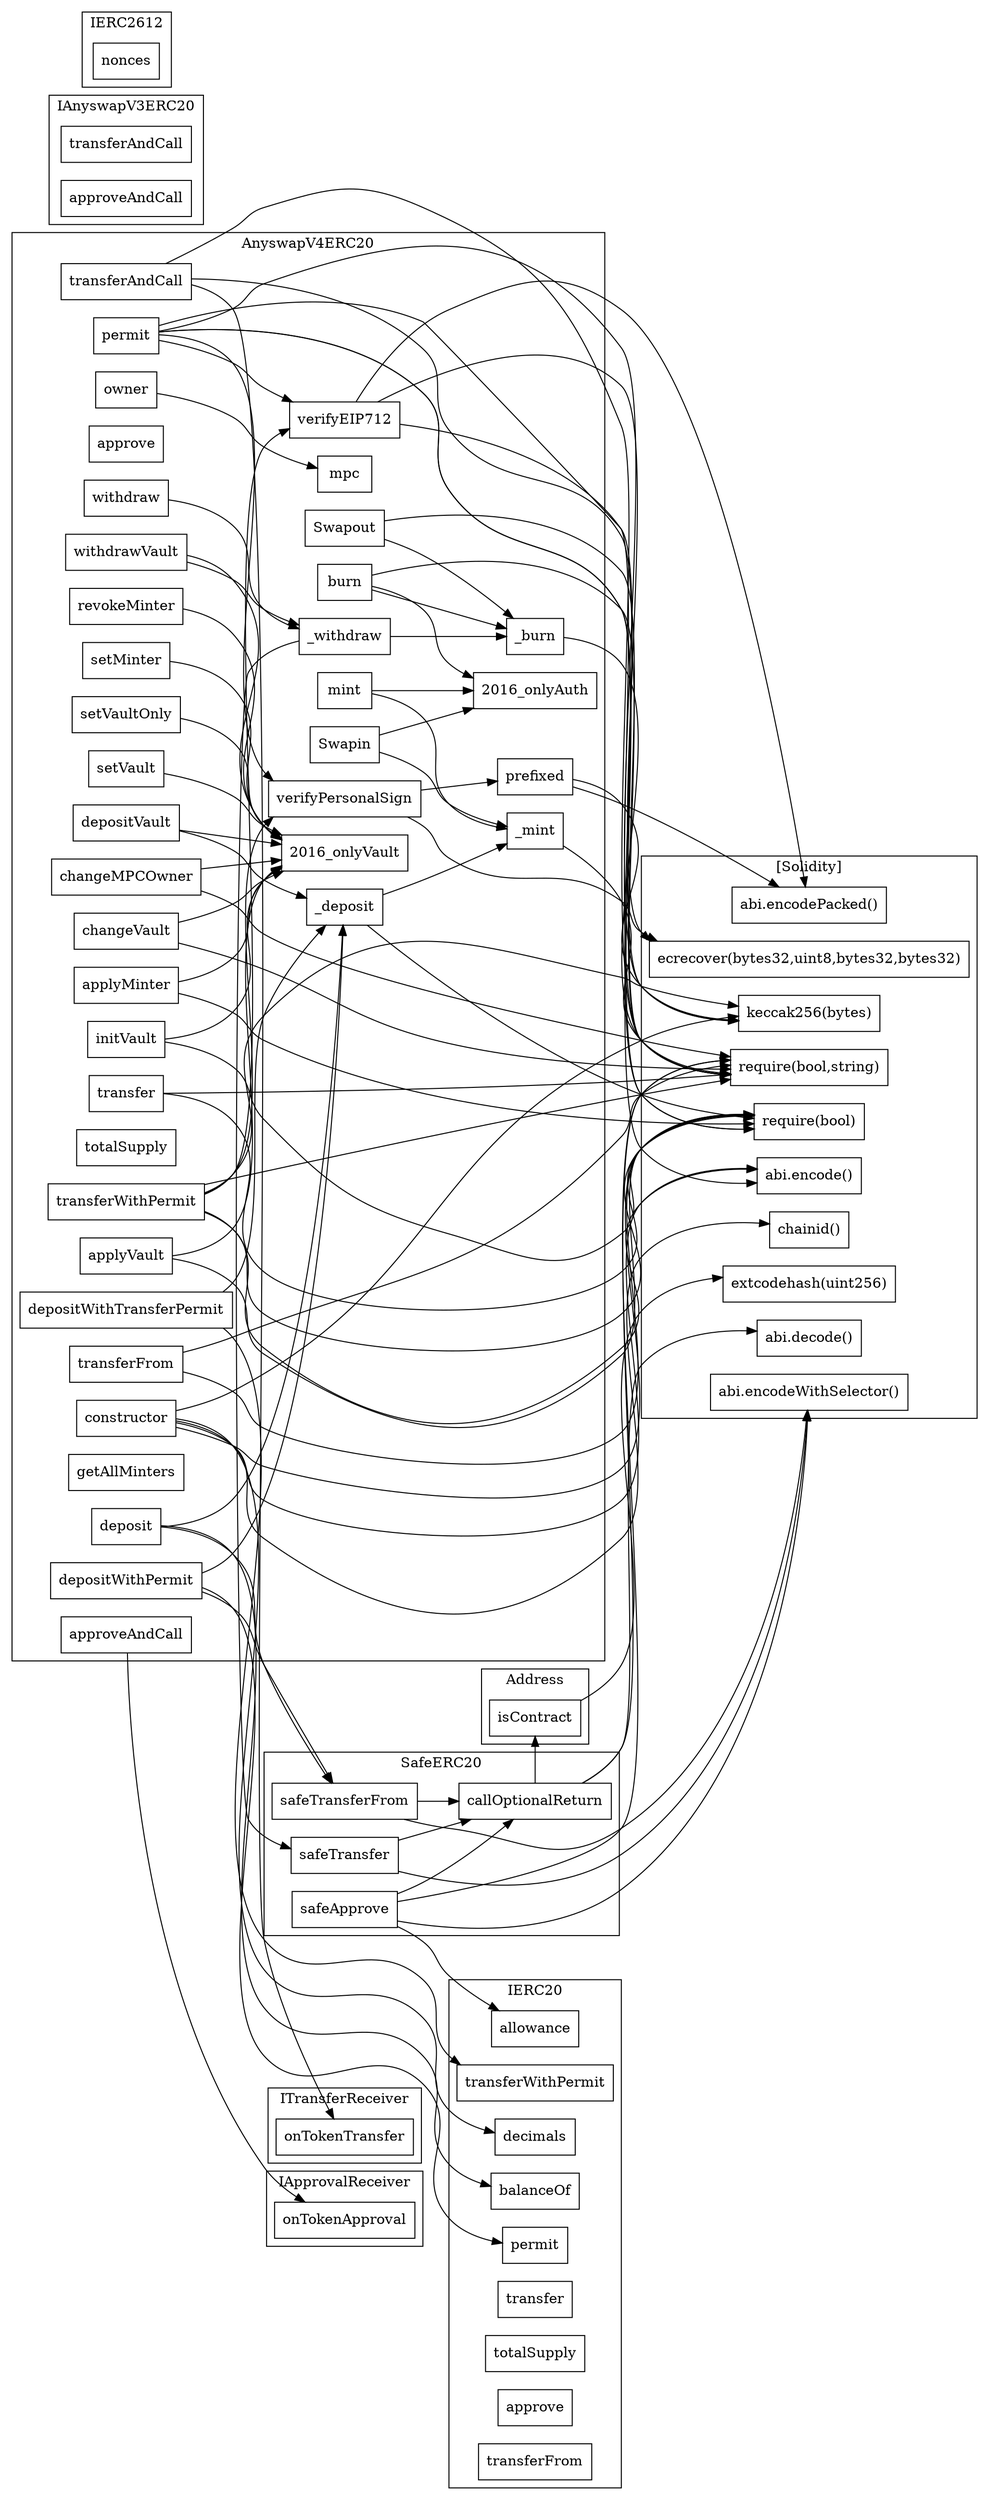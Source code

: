 strict digraph {
rankdir="LR"
node [shape=box]
subgraph cluster_2016_AnyswapV4ERC20 {
label = "AnyswapV4ERC20"
"2016_deposit" [label="deposit"]
"2016__withdraw" [label="_withdraw"]
"2016_mpc" [label="mpc"]
"2016_transferAndCall" [label="transferAndCall"]
"2016_permit" [label="permit"]
"2016_verifyEIP712" [label="verifyEIP712"]
"2016_approve" [label="approve"]
"2016_transfer" [label="transfer"]
"2016_initVault" [label="initVault"]
"2016_burn" [label="burn"]
"2016_mint" [label="mint"]
"2016_owner" [label="owner"]
"2016_changeMPCOwner" [label="changeMPCOwner"]
"2016_withdrawVault" [label="withdrawVault"]
"2016_setVaultOnly" [label="setVaultOnly"]
"2016_Swapout" [label="Swapout"]
"2016_applyMinter" [label="applyMinter"]
"2016_changeVault" [label="changeVault"]
"2016__mint" [label="_mint"]
"2016_withdraw" [label="withdraw"]
"2016_verifyPersonalSign" [label="verifyPersonalSign"]
"2016_setVault" [label="setVault"]
"2016_revokeMinter" [label="revokeMinter"]
"2016_transferWithPermit" [label="transferWithPermit"]
"2016_totalSupply" [label="totalSupply"]
"2016_setMinter" [label="setMinter"]
"2016_approveAndCall" [label="approveAndCall"]
"2016_depositWithPermit" [label="depositWithPermit"]
"2016_transferFrom" [label="transferFrom"]
"2016_depositWithTransferPermit" [label="depositWithTransferPermit"]
"2016__deposit" [label="_deposit"]
"2016_prefixed" [label="prefixed"]
"2016_getAllMinters" [label="getAllMinters"]
"2016_depositVault" [label="depositVault"]
"2016_applyVault" [label="applyVault"]
"2016__burn" [label="_burn"]
"2016_constructor" [label="constructor"]
"2016_Swapin" [label="Swapin"]
"2016_Swapin" -> "2016_onlyAuth"
"2016_Swapin" -> "2016__mint"
"2016_depositWithTransferPermit" -> "2016__deposit"
"2016_setMinter" -> "2016_onlyVault"
"2016_mint" -> "2016__mint"
"2016_withdrawVault" -> "2016_onlyVault"
"2016_transferWithPermit" -> "2016_verifyEIP712"
"2016_applyMinter" -> "2016_onlyVault"
"2016_initVault" -> "2016_onlyVault"
"2016_mint" -> "2016_onlyAuth"
"2016_depositWithPermit" -> "2016__deposit"
"2016_burn" -> "2016__burn"
"2016_changeVault" -> "2016_onlyVault"
"2016_withdraw" -> "2016__withdraw"
"2016_transferWithPermit" -> "2016_verifyPersonalSign"
"2016_applyVault" -> "2016_onlyVault"
"2016_verifyPersonalSign" -> "2016_prefixed"
"2016__deposit" -> "2016__mint"
"2016_withdrawVault" -> "2016__withdraw"
"2016__withdraw" -> "2016__burn"
"2016_changeMPCOwner" -> "2016_onlyVault"
"2016_setVaultOnly" -> "2016_onlyVault"
"2016_owner" -> "2016_mpc"
"2016_deposit" -> "2016__deposit"
"2016_depositVault" -> "2016__deposit"
"2016_burn" -> "2016_onlyAuth"
"2016_permit" -> "2016_verifyPersonalSign"
"2016_Swapout" -> "2016__burn"
"2016_revokeMinter" -> "2016_onlyVault"
"2016_permit" -> "2016_verifyEIP712"
"2016_depositVault" -> "2016_onlyVault"
"2016_setVault" -> "2016_onlyVault"
}subgraph cluster_162_ITransferReceiver {
label = "ITransferReceiver"
"162_onTokenTransfer" [label="onTokenTransfer"]
}subgraph cluster_200_Address {
label = "Address"
"200_isContract" [label="isContract"]
}subgraph cluster_110_IERC20 {
label = "IERC20"
"110_permit" [label="permit"]
"110_balanceOf" [label="balanceOf"]
"110_transferWithPermit" [label="transferWithPermit"]
"110_allowance" [label="allowance"]
"110_decimals" [label="decimals"]
"110_transfer" [label="transfer"]
"110_totalSupply" [label="totalSupply"]
"110_approve" [label="approve"]
"110_transferFrom" [label="transferFrom"]
}subgraph cluster_174_IApprovalReceiver {
label = "IApprovalReceiver"
"174_onTokenApproval" [label="onTokenApproval"]
}subgraph cluster_150_IAnyswapV3ERC20 {
label = "IAnyswapV3ERC20"
"150_transferAndCall" [label="transferAndCall"]
"150_approveAndCall" [label="approveAndCall"]
}subgraph cluster_120_IERC2612 {
label = "IERC2612"
"120_nonces" [label="nonces"]
}subgraph cluster_349_SafeERC20 {
label = "SafeERC20"
"349_callOptionalReturn" [label="callOptionalReturn"]
"349_safeTransferFrom" [label="safeTransferFrom"]
"349_safeApprove" [label="safeApprove"]
"349_safeTransfer" [label="safeTransfer"]
"349_safeApprove" -> "349_callOptionalReturn"
"349_safeTransfer" -> "349_callOptionalReturn"
"349_safeTransferFrom" -> "349_callOptionalReturn"
}subgraph cluster_solidity {
label = "[Solidity]"
"require(bool,string)" 
"abi.encodePacked()" 
"extcodehash(uint256)" 
"abi.encode()" 
"ecrecover(bytes32,uint8,bytes32,bytes32)" 
"abi.decode()" 
"require(bool)" 
"keccak256(bytes)" 
"chainid()" 
"abi.encodeWithSelector()" 
"2016_transferFrom" -> "require(bool,string)"
"349_callOptionalReturn" -> "abi.decode()"
"2016_applyVault" -> "require(bool)"
"2016_burn" -> "require(bool,string)"
"2016__burn" -> "require(bool,string)"
"2016_transferAndCall" -> "require(bool,string)"
"2016_permit" -> "require(bool,string)"
"2016_changeVault" -> "require(bool,string)"
"2016_initVault" -> "require(bool)"
"2016_verifyEIP712" -> "ecrecover(bytes32,uint8,bytes32,bytes32)"
"2016_transfer" -> "require(bool,string)"
"349_safeTransferFrom" -> "abi.encodeWithSelector()"
"200_isContract" -> "extcodehash(uint256)"
"2016_permit" -> "abi.encode()"
"2016_constructor" -> "require(bool)"
"2016_prefixed" -> "abi.encodePacked()"
"2016_constructor" -> "chainid()"
"2016__deposit" -> "require(bool)"
"2016_transfer" -> "require(bool)"
"2016_transferWithPermit" -> "keccak256(bytes)"
"2016_permit" -> "require(bool)"
"2016_constructor" -> "abi.encode()"
"2016_prefixed" -> "keccak256(bytes)"
"2016_Swapout" -> "require(bool,string)"
"2016_permit" -> "keccak256(bytes)"
"2016_constructor" -> "keccak256(bytes)"
"2016_transferWithPermit" -> "require(bool)"
"2016_verifyEIP712" -> "keccak256(bytes)"
"2016_transferWithPermit" -> "abi.encode()"
"349_safeApprove" -> "require(bool,string)"
"2016_changeMPCOwner" -> "require(bool,string)"
"2016_transferFrom" -> "require(bool)"
"2016_verifyPersonalSign" -> "ecrecover(bytes32,uint8,bytes32,bytes32)"
"2016__mint" -> "require(bool,string)"
"2016_transferAndCall" -> "require(bool)"
"2016_transferWithPermit" -> "require(bool,string)"
"349_safeTransfer" -> "abi.encodeWithSelector()"
"349_safeApprove" -> "abi.encodeWithSelector()"
"349_callOptionalReturn" -> "require(bool,string)"
"2016_verifyEIP712" -> "abi.encodePacked()"
"2016_applyMinter" -> "require(bool)"
}"2016_transferAndCall" -> "162_onTokenTransfer"
"2016_depositWithTransferPermit" -> "110_transferWithPermit"
"2016_approveAndCall" -> "174_onTokenApproval"
"2016__withdraw" -> "349_safeTransfer"
"2016_constructor" -> "110_decimals"
"2016_depositWithPermit" -> "349_safeTransferFrom"
"2016_deposit" -> "110_balanceOf"
"349_safeApprove" -> "110_allowance"
"2016_deposit" -> "349_safeTransferFrom"
"349_callOptionalReturn" -> "200_isContract"
"2016_depositWithPermit" -> "110_permit"
}
